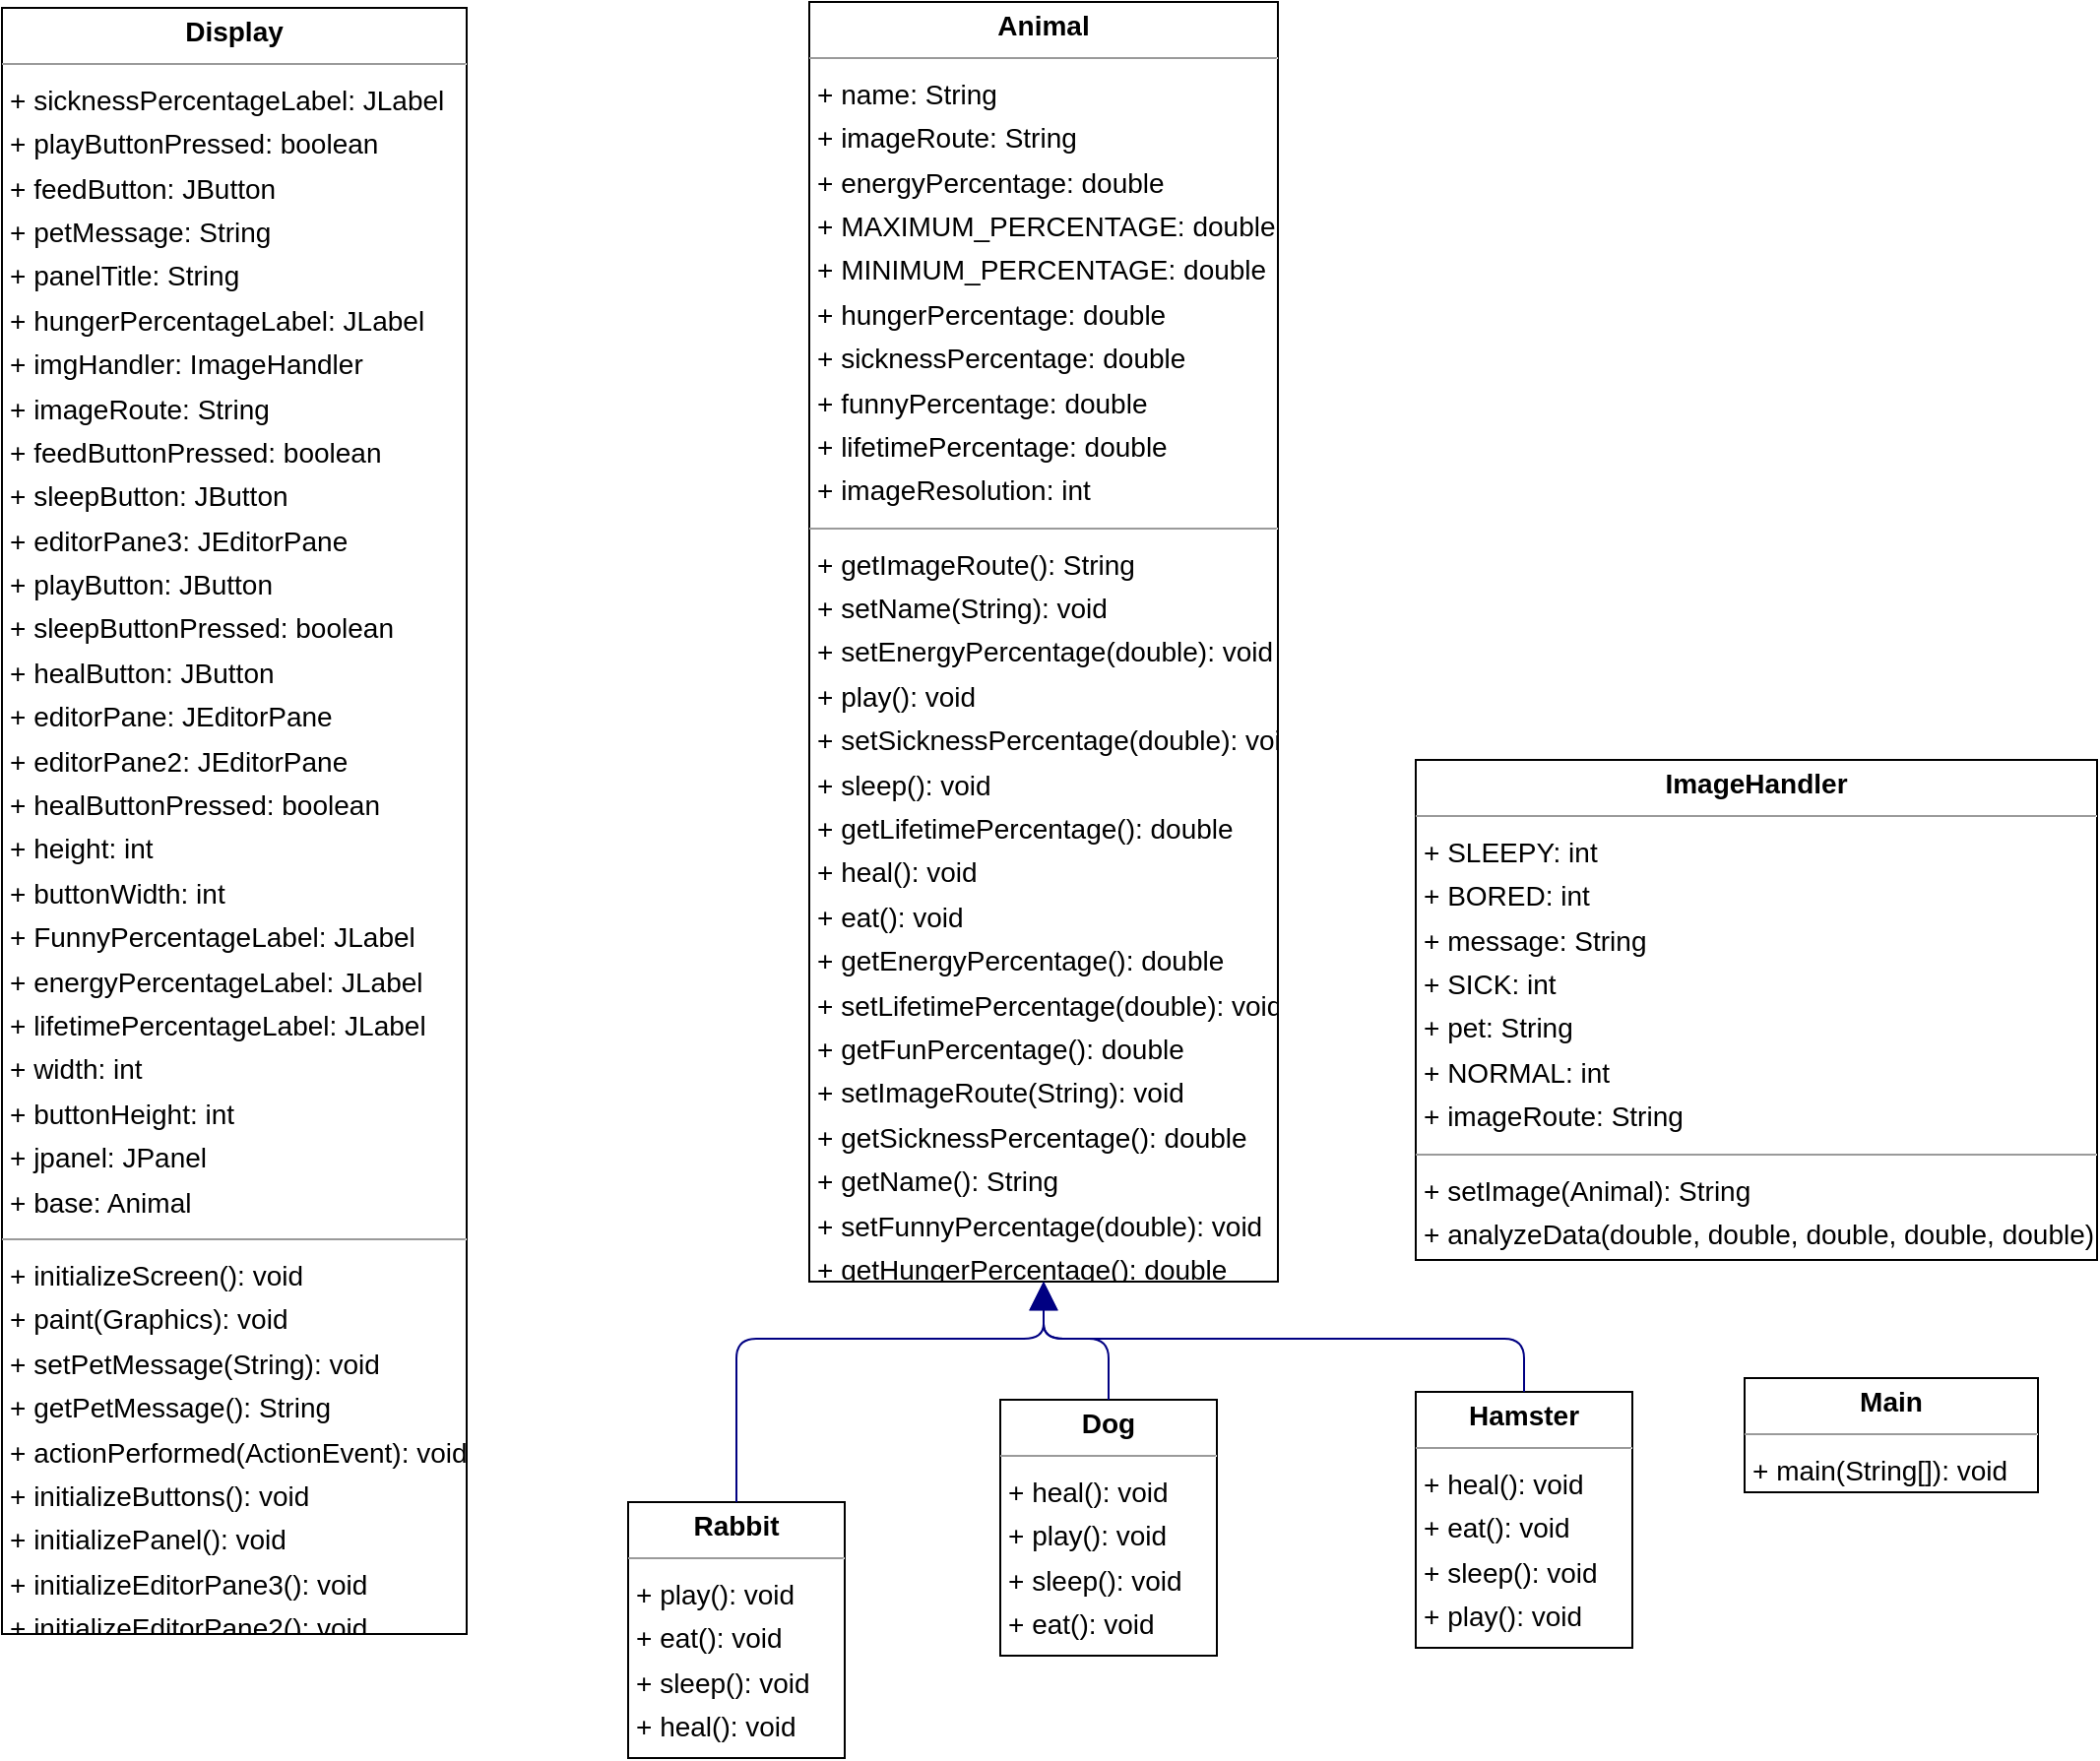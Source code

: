 <mxGraphModel dx="0" dy="0" grid="1" gridSize="10" guides="1" tooltips="1" connect="1" arrows="1" fold="1" page="0" pageScale="1" background="none" math="0" shadow="0">
  <root>
    <mxCell id="0" />
    <mxCell id="1" parent="0" />
    <mxCell id="node4" parent="1" vertex="1" value="&lt;p style=&quot;margin:0px;margin-top:4px;text-align:center;&quot;&gt;&lt;b&gt;Animal&lt;/b&gt;&lt;/p&gt;&lt;hr size=&quot;1&quot;/&gt;&lt;p style=&quot;margin:0 0 0 4px;line-height:1.6;&quot;&gt;+ name: String&lt;br/&gt;+ imageRoute: String&lt;br/&gt;+ energyPercentage: double&lt;br/&gt;+ MAXIMUM_PERCENTAGE: double&lt;br/&gt;+ MINIMUM_PERCENTAGE: double&lt;br/&gt;+ hungerPercentage: double&lt;br/&gt;+ sicknessPercentage: double&lt;br/&gt;+ funnyPercentage: double&lt;br/&gt;+ lifetimePercentage: double&lt;br/&gt;+ imageResolution: int&lt;/p&gt;&lt;hr size=&quot;1&quot;/&gt;&lt;p style=&quot;margin:0 0 0 4px;line-height:1.6;&quot;&gt;+ getImageRoute(): String&lt;br/&gt;+ setName(String): void&lt;br/&gt;+ setEnergyPercentage(double): void&lt;br/&gt;+ play(): void&lt;br/&gt;+ setSicknessPercentage(double): void&lt;br/&gt;+ sleep(): void&lt;br/&gt;+ getLifetimePercentage(): double&lt;br/&gt;+ heal(): void&lt;br/&gt;+ eat(): void&lt;br/&gt;+ getEnergyPercentage(): double&lt;br/&gt;+ setLifetimePercentage(double): void&lt;br/&gt;+ getFunPercentage(): double&lt;br/&gt;+ setImageRoute(String): void&lt;br/&gt;+ getSicknessPercentage(): double&lt;br/&gt;+ getName(): String&lt;br/&gt;+ setFunnyPercentage(double): void&lt;br/&gt;+ getHungerPercentage(): double&lt;br/&gt;+ setHungerPercentage(double): void&lt;/p&gt;" style="verticalAlign=top;align=left;overflow=fill;fontSize=14;fontFamily=Helvetica;html=1;rounded=0;shadow=0;comic=0;labelBackgroundColor=none;strokeWidth=1;">
      <mxGeometry x="30" y="-15" width="238" height="650" as="geometry" />
    </mxCell>
    <mxCell id="node2" parent="1" vertex="1" value="&lt;p style=&quot;margin:0px;margin-top:4px;text-align:center;&quot;&gt;&lt;b&gt;Display&lt;/b&gt;&lt;/p&gt;&lt;hr size=&quot;1&quot;/&gt;&lt;p style=&quot;margin:0 0 0 4px;line-height:1.6;&quot;&gt;+ sicknessPercentageLabel: JLabel&lt;br/&gt;+ playButtonPressed: boolean&lt;br/&gt;+ feedButton: JButton&lt;br/&gt;+ petMessage: String&lt;br/&gt;+ panelTitle: String&lt;br/&gt;+ hungerPercentageLabel: JLabel&lt;br/&gt;+ imgHandler: ImageHandler&lt;br/&gt;+ imageRoute: String&lt;br/&gt;+ feedButtonPressed: boolean&lt;br/&gt;+ sleepButton: JButton&lt;br/&gt;+ editorPane3: JEditorPane&lt;br/&gt;+ playButton: JButton&lt;br/&gt;+ sleepButtonPressed: boolean&lt;br/&gt;+ healButton: JButton&lt;br/&gt;+ editorPane: JEditorPane&lt;br/&gt;+ editorPane2: JEditorPane&lt;br/&gt;+ healButtonPressed: boolean&lt;br/&gt;+ height: int&lt;br/&gt;+ buttonWidth: int&lt;br/&gt;+ FunnyPercentageLabel: JLabel&lt;br/&gt;+ energyPercentageLabel: JLabel&lt;br/&gt;+ lifetimePercentageLabel: JLabel&lt;br/&gt;+ width: int&lt;br/&gt;+ buttonHeight: int&lt;br/&gt;+ jpanel: JPanel&lt;br/&gt;+ base: Animal&lt;/p&gt;&lt;hr size=&quot;1&quot;/&gt;&lt;p style=&quot;margin:0 0 0 4px;line-height:1.6;&quot;&gt;+ initializeScreen(): void&lt;br/&gt;+ paint(Graphics): void&lt;br/&gt;+ setPetMessage(String): void&lt;br/&gt;+ getPetMessage(): String&lt;br/&gt;+ actionPerformed(ActionEvent): void&lt;br/&gt;+ initializeButtons(): void&lt;br/&gt;+ initializePanel(): void&lt;br/&gt;+ initializeEditorPane3(): void&lt;br/&gt;+ initializeEditorPane2(): void&lt;br/&gt;+ initializeEditorPane1(): void&lt;/p&gt;" style="verticalAlign=top;align=left;overflow=fill;fontSize=14;fontFamily=Helvetica;html=1;rounded=0;shadow=0;comic=0;labelBackgroundColor=none;strokeWidth=1;">
      <mxGeometry x="-380" y="-12" width="236" height="826" as="geometry" />
    </mxCell>
    <mxCell id="node6" parent="1" vertex="1" value="&lt;p style=&quot;margin:0px;margin-top:4px;text-align:center;&quot;&gt;&lt;b&gt;Dog&lt;/b&gt;&lt;/p&gt;&lt;hr size=&quot;1&quot;/&gt;&lt;p style=&quot;margin:0 0 0 4px;line-height:1.6;&quot;&gt;+ heal(): void&lt;br/&gt;+ play(): void&lt;br/&gt;+ sleep(): void&lt;br/&gt;+ eat(): void&lt;/p&gt;" style="verticalAlign=top;align=left;overflow=fill;fontSize=14;fontFamily=Helvetica;html=1;rounded=0;shadow=0;comic=0;labelBackgroundColor=none;strokeWidth=1;">
      <mxGeometry x="127" y="695" width="110" height="130" as="geometry" />
    </mxCell>
    <mxCell id="node5" parent="1" vertex="1" value="&lt;p style=&quot;margin:0px;margin-top:4px;text-align:center;&quot;&gt;&lt;b&gt;Hamster&lt;/b&gt;&lt;/p&gt;&lt;hr size=&quot;1&quot;/&gt;&lt;p style=&quot;margin:0 0 0 4px;line-height:1.6;&quot;&gt;+ heal(): void&lt;br/&gt;+ eat(): void&lt;br/&gt;+ sleep(): void&lt;br/&gt;+ play(): void&lt;/p&gt;" style="verticalAlign=top;align=left;overflow=fill;fontSize=14;fontFamily=Helvetica;html=1;rounded=0;shadow=0;comic=0;labelBackgroundColor=none;strokeWidth=1;">
      <mxGeometry x="338" y="691" width="110" height="130" as="geometry" />
    </mxCell>
    <mxCell id="node0" parent="1" vertex="1" value="&lt;p style=&quot;margin:0px;margin-top:4px;text-align:center;&quot;&gt;&lt;b&gt;ImageHandler&lt;/b&gt;&lt;/p&gt;&lt;hr size=&quot;1&quot;/&gt;&lt;p style=&quot;margin:0 0 0 4px;line-height:1.6;&quot;&gt;+ SLEEPY: int&lt;br/&gt;+ BORED: int&lt;br/&gt;+ message: String&lt;br/&gt;+ SICK: int&lt;br/&gt;+ pet: String&lt;br/&gt;+ NORMAL: int&lt;br/&gt;+ imageRoute: String&lt;/p&gt;&lt;hr size=&quot;1&quot;/&gt;&lt;p style=&quot;margin:0 0 0 4px;line-height:1.6;&quot;&gt;+ setImage(Animal): String&lt;br/&gt;+ analyzeData(double, double, double, double, double): int&lt;br/&gt;+ getMessage(): String&lt;/p&gt;" style="verticalAlign=top;align=left;overflow=fill;fontSize=14;fontFamily=Helvetica;html=1;rounded=0;shadow=0;comic=0;labelBackgroundColor=none;strokeWidth=1;">
      <mxGeometry x="338" y="370" width="346" height="254" as="geometry" />
    </mxCell>
    <mxCell id="node1" parent="1" vertex="1" value="&lt;p style=&quot;margin:0px;margin-top:4px;text-align:center;&quot;&gt;&lt;b&gt;Main&lt;/b&gt;&lt;/p&gt;&lt;hr size=&quot;1&quot;/&gt;&lt;p style=&quot;margin:0 0 0 4px;line-height:1.6;&quot;&gt;+ main(String[]): void&lt;/p&gt;" style="verticalAlign=top;align=left;overflow=fill;fontSize=14;fontFamily=Helvetica;html=1;rounded=0;shadow=0;comic=0;labelBackgroundColor=none;strokeWidth=1;">
      <mxGeometry x="505" y="684" width="149" height="58" as="geometry" />
    </mxCell>
    <mxCell id="node3" parent="1" vertex="1" value="&lt;p style=&quot;margin:0px;margin-top:4px;text-align:center;&quot;&gt;&lt;b&gt;Rabbit&lt;/b&gt;&lt;/p&gt;&lt;hr size=&quot;1&quot;/&gt;&lt;p style=&quot;margin:0 0 0 4px;line-height:1.6;&quot;&gt;+ play(): void&lt;br/&gt;+ eat(): void&lt;br/&gt;+ sleep(): void&lt;br/&gt;+ heal(): void&lt;/p&gt;" style="verticalAlign=top;align=left;overflow=fill;fontSize=14;fontFamily=Helvetica;html=1;rounded=0;shadow=0;comic=0;labelBackgroundColor=none;strokeWidth=1;">
      <mxGeometry x="-62" y="747" width="110" height="130" as="geometry" />
    </mxCell>
    <mxCell id="edge0" edge="1" value="" parent="1" source="node6" target="node4" style="html=1;rounded=1;edgeStyle=orthogonalEdgeStyle;dashed=0;startArrow=none;endArrow=block;endSize=12;strokeColor=#000082;exitX=0.500;exitY=0.000;exitDx=0;exitDy=0;entryX=0.500;entryY=1.000;entryDx=0;entryDy=0;">
      <mxGeometry width="50" height="50" relative="1" as="geometry">
        <Array as="points">
          <mxPoint x="182" y="664" />
          <mxPoint x="149" y="664" />
        </Array>
      </mxGeometry>
    </mxCell>
    <mxCell id="edge2" edge="1" value="" parent="1" source="node5" target="node4" style="html=1;rounded=1;edgeStyle=orthogonalEdgeStyle;dashed=0;startArrow=none;endArrow=block;endSize=12;strokeColor=#000082;exitX=0.500;exitY=0.000;exitDx=0;exitDy=0;entryX=0.500;entryY=1.000;entryDx=0;entryDy=0;">
      <mxGeometry width="50" height="50" relative="1" as="geometry">
        <Array as="points">
          <mxPoint x="393" y="664" />
          <mxPoint x="149" y="664" />
        </Array>
      </mxGeometry>
    </mxCell>
    <mxCell id="edge1" edge="1" value="" parent="1" source="node3" target="node4" style="html=1;rounded=1;edgeStyle=orthogonalEdgeStyle;dashed=0;startArrow=none;endArrow=block;endSize=12;strokeColor=#000082;exitX=0.500;exitY=0.000;exitDx=0;exitDy=0;entryX=0.500;entryY=1.000;entryDx=0;entryDy=0;">
      <mxGeometry width="50" height="50" relative="1" as="geometry">
        <Array as="points">
          <mxPoint x="-7" y="664" />
          <mxPoint x="149" y="664" />
        </Array>
      </mxGeometry>
    </mxCell>
  </root>
</mxGraphModel>